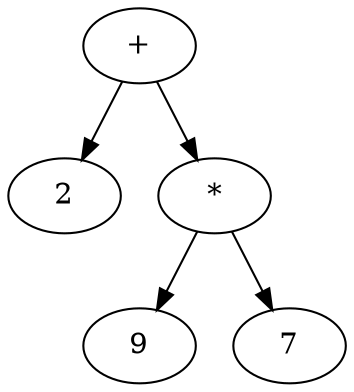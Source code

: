 digraph tree {
node1 [label="+"];
node1->node2;
node2 [label="2"];
node2 [label="2"];
node1->node3;
node3 [label="*"];
node3->node6;
node6 [label="9"];
node6 [label="9"];
node3->node7;
node7 [label="7"];
node7 [label="7"];
}
